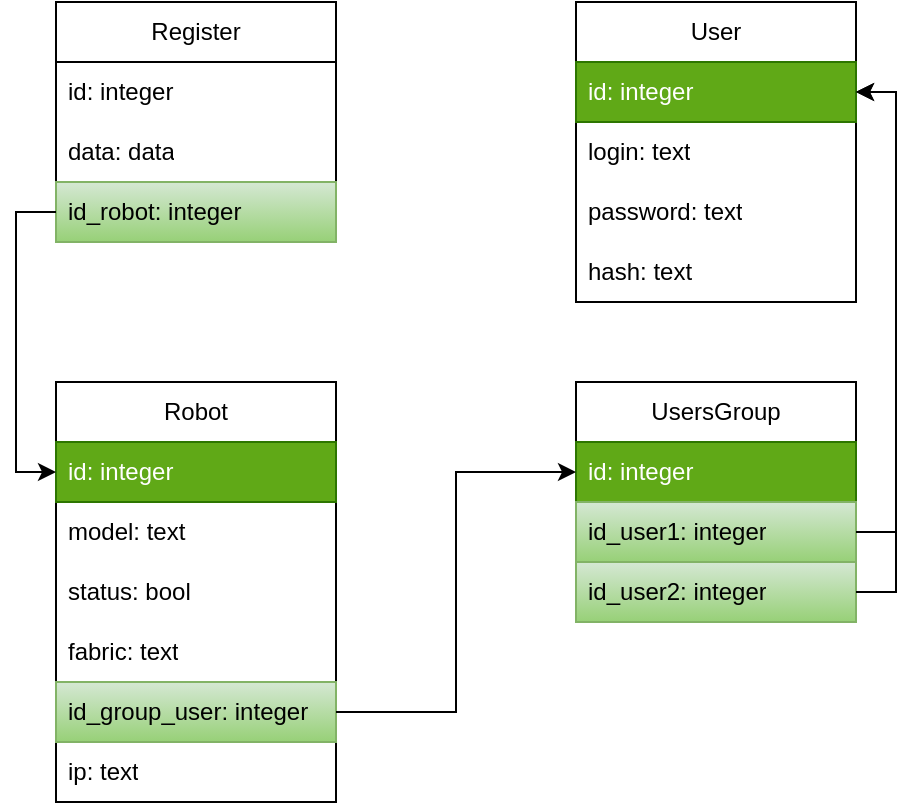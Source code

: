 <mxfile version="22.0.3" type="device">
  <diagram id="C5RBs43oDa-KdzZeNtuy" name="Page-1">
    <mxGraphModel dx="751" dy="430" grid="1" gridSize="10" guides="1" tooltips="1" connect="1" arrows="1" fold="1" page="1" pageScale="1" pageWidth="827" pageHeight="1169" math="0" shadow="0">
      <root>
        <mxCell id="WIyWlLk6GJQsqaUBKTNV-0" />
        <mxCell id="WIyWlLk6GJQsqaUBKTNV-1" parent="WIyWlLk6GJQsqaUBKTNV-0" />
        <mxCell id="JCpUbbrOPlsdDKjG56qE-0" value="Register" style="swimlane;fontStyle=0;childLayout=stackLayout;horizontal=1;startSize=30;horizontalStack=0;resizeParent=1;resizeParentMax=0;resizeLast=0;collapsible=1;marginBottom=0;whiteSpace=wrap;html=1;" parent="WIyWlLk6GJQsqaUBKTNV-1" vertex="1">
          <mxGeometry x="130" y="100" width="140" height="120" as="geometry" />
        </mxCell>
        <mxCell id="JCpUbbrOPlsdDKjG56qE-1" value="id: integer" style="text;strokeColor=none;fillColor=none;align=left;verticalAlign=middle;spacingLeft=4;spacingRight=4;overflow=hidden;points=[[0,0.5],[1,0.5]];portConstraint=eastwest;rotatable=0;whiteSpace=wrap;html=1;" parent="JCpUbbrOPlsdDKjG56qE-0" vertex="1">
          <mxGeometry y="30" width="140" height="30" as="geometry" />
        </mxCell>
        <mxCell id="JCpUbbrOPlsdDKjG56qE-2" value="data: data" style="text;strokeColor=none;fillColor=none;align=left;verticalAlign=middle;spacingLeft=4;spacingRight=4;overflow=hidden;points=[[0,0.5],[1,0.5]];portConstraint=eastwest;rotatable=0;whiteSpace=wrap;html=1;" parent="JCpUbbrOPlsdDKjG56qE-0" vertex="1">
          <mxGeometry y="60" width="140" height="30" as="geometry" />
        </mxCell>
        <mxCell id="JCpUbbrOPlsdDKjG56qE-3" value="id_robot: integer" style="text;strokeColor=#82b366;fillColor=#d5e8d4;align=left;verticalAlign=middle;spacingLeft=4;spacingRight=4;overflow=hidden;points=[[0,0.5],[1,0.5]];portConstraint=eastwest;rotatable=0;whiteSpace=wrap;html=1;gradientColor=#97d077;" parent="JCpUbbrOPlsdDKjG56qE-0" vertex="1">
          <mxGeometry y="90" width="140" height="30" as="geometry" />
        </mxCell>
        <mxCell id="VdWXeuWFE0WOrPrLUFgl-13" style="edgeStyle=orthogonalEdgeStyle;rounded=0;orthogonalLoop=1;jettySize=auto;html=1;exitX=1;exitY=0.5;exitDx=0;exitDy=0;" edge="1" parent="JCpUbbrOPlsdDKjG56qE-0" source="JCpUbbrOPlsdDKjG56qE-3" target="JCpUbbrOPlsdDKjG56qE-3">
          <mxGeometry relative="1" as="geometry" />
        </mxCell>
        <mxCell id="JCpUbbrOPlsdDKjG56qE-4" value="Robot" style="swimlane;fontStyle=0;childLayout=stackLayout;horizontal=1;startSize=30;horizontalStack=0;resizeParent=1;resizeParentMax=0;resizeLast=0;collapsible=1;marginBottom=0;whiteSpace=wrap;html=1;movable=1;resizable=1;rotatable=1;deletable=1;editable=1;locked=0;connectable=1;" parent="WIyWlLk6GJQsqaUBKTNV-1" vertex="1">
          <mxGeometry x="130" y="290" width="140" height="210" as="geometry" />
        </mxCell>
        <mxCell id="JCpUbbrOPlsdDKjG56qE-5" value="id: integer" style="text;strokeColor=#2D7600;fillColor=#60a917;align=left;verticalAlign=middle;spacingLeft=4;spacingRight=4;overflow=hidden;points=[[0,0.5],[1,0.5]];portConstraint=eastwest;rotatable=0;whiteSpace=wrap;html=1;fontColor=#ffffff;" parent="JCpUbbrOPlsdDKjG56qE-4" vertex="1">
          <mxGeometry y="30" width="140" height="30" as="geometry" />
        </mxCell>
        <mxCell id="JCpUbbrOPlsdDKjG56qE-6" value="model: text" style="text;strokeColor=none;fillColor=none;align=left;verticalAlign=middle;spacingLeft=4;spacingRight=4;overflow=hidden;points=[[0,0.5],[1,0.5]];portConstraint=eastwest;rotatable=0;whiteSpace=wrap;html=1;" parent="JCpUbbrOPlsdDKjG56qE-4" vertex="1">
          <mxGeometry y="60" width="140" height="30" as="geometry" />
        </mxCell>
        <mxCell id="JCpUbbrOPlsdDKjG56qE-7" value="status: bool" style="text;strokeColor=none;fillColor=none;align=left;verticalAlign=middle;spacingLeft=4;spacingRight=4;overflow=hidden;points=[[0,0.5],[1,0.5]];portConstraint=eastwest;rotatable=0;whiteSpace=wrap;html=1;" parent="JCpUbbrOPlsdDKjG56qE-4" vertex="1">
          <mxGeometry y="90" width="140" height="30" as="geometry" />
        </mxCell>
        <mxCell id="JCpUbbrOPlsdDKjG56qE-14" value="fabric: text" style="text;strokeColor=none;fillColor=none;align=left;verticalAlign=middle;spacingLeft=4;spacingRight=4;overflow=hidden;points=[[0,0.5],[1,0.5]];portConstraint=eastwest;rotatable=0;whiteSpace=wrap;html=1;" parent="JCpUbbrOPlsdDKjG56qE-4" vertex="1">
          <mxGeometry y="120" width="140" height="30" as="geometry" />
        </mxCell>
        <mxCell id="JCpUbbrOPlsdDKjG56qE-15" value="id_group_user: integer" style="text;strokeColor=#82b366;fillColor=#d5e8d4;align=left;verticalAlign=middle;spacingLeft=4;spacingRight=4;overflow=hidden;points=[[0,0.5],[1,0.5]];portConstraint=eastwest;rotatable=0;whiteSpace=wrap;html=1;gradientColor=#97d077;" parent="JCpUbbrOPlsdDKjG56qE-4" vertex="1">
          <mxGeometry y="150" width="140" height="30" as="geometry" />
        </mxCell>
        <mxCell id="JCpUbbrOPlsdDKjG56qE-16" value="ip: text" style="text;strokeColor=none;fillColor=none;align=left;verticalAlign=middle;spacingLeft=4;spacingRight=4;overflow=hidden;points=[[0,0.5],[1,0.5]];portConstraint=eastwest;rotatable=0;whiteSpace=wrap;html=1;" parent="JCpUbbrOPlsdDKjG56qE-4" vertex="1">
          <mxGeometry y="180" width="140" height="30" as="geometry" />
        </mxCell>
        <mxCell id="JCpUbbrOPlsdDKjG56qE-17" style="edgeStyle=orthogonalEdgeStyle;rounded=0;orthogonalLoop=1;jettySize=auto;html=1;exitX=0;exitY=0.5;exitDx=0;exitDy=0;entryX=0;entryY=0.5;entryDx=0;entryDy=0;" parent="WIyWlLk6GJQsqaUBKTNV-1" source="JCpUbbrOPlsdDKjG56qE-3" target="JCpUbbrOPlsdDKjG56qE-5" edge="1">
          <mxGeometry relative="1" as="geometry" />
        </mxCell>
        <mxCell id="VdWXeuWFE0WOrPrLUFgl-0" value="User" style="swimlane;fontStyle=0;childLayout=stackLayout;horizontal=1;startSize=30;horizontalStack=0;resizeParent=1;resizeParentMax=0;resizeLast=0;collapsible=1;marginBottom=0;whiteSpace=wrap;html=1;" vertex="1" parent="WIyWlLk6GJQsqaUBKTNV-1">
          <mxGeometry x="390" y="100" width="140" height="150" as="geometry" />
        </mxCell>
        <mxCell id="VdWXeuWFE0WOrPrLUFgl-1" value="id: integer" style="text;strokeColor=#2D7600;fillColor=#60a917;align=left;verticalAlign=middle;spacingLeft=4;spacingRight=4;overflow=hidden;points=[[0,0.5],[1,0.5]];portConstraint=eastwest;rotatable=0;whiteSpace=wrap;html=1;fontColor=#ffffff;" vertex="1" parent="VdWXeuWFE0WOrPrLUFgl-0">
          <mxGeometry y="30" width="140" height="30" as="geometry" />
        </mxCell>
        <mxCell id="VdWXeuWFE0WOrPrLUFgl-2" value="login: text" style="text;strokeColor=none;fillColor=none;align=left;verticalAlign=middle;spacingLeft=4;spacingRight=4;overflow=hidden;points=[[0,0.5],[1,0.5]];portConstraint=eastwest;rotatable=0;whiteSpace=wrap;html=1;" vertex="1" parent="VdWXeuWFE0WOrPrLUFgl-0">
          <mxGeometry y="60" width="140" height="30" as="geometry" />
        </mxCell>
        <mxCell id="VdWXeuWFE0WOrPrLUFgl-3" value="password: text" style="text;strokeColor=none;fillColor=none;align=left;verticalAlign=middle;spacingLeft=4;spacingRight=4;overflow=hidden;points=[[0,0.5],[1,0.5]];portConstraint=eastwest;rotatable=0;whiteSpace=wrap;html=1;" vertex="1" parent="VdWXeuWFE0WOrPrLUFgl-0">
          <mxGeometry y="90" width="140" height="30" as="geometry" />
        </mxCell>
        <mxCell id="VdWXeuWFE0WOrPrLUFgl-4" value="hash: text" style="text;strokeColor=none;fillColor=none;align=left;verticalAlign=middle;spacingLeft=4;spacingRight=4;overflow=hidden;points=[[0,0.5],[1,0.5]];portConstraint=eastwest;rotatable=0;whiteSpace=wrap;html=1;" vertex="1" parent="VdWXeuWFE0WOrPrLUFgl-0">
          <mxGeometry y="120" width="140" height="30" as="geometry" />
        </mxCell>
        <mxCell id="VdWXeuWFE0WOrPrLUFgl-5" value="UsersGroup" style="swimlane;fontStyle=0;childLayout=stackLayout;horizontal=1;startSize=30;horizontalStack=0;resizeParent=1;resizeParentMax=0;resizeLast=0;collapsible=1;marginBottom=0;whiteSpace=wrap;html=1;" vertex="1" parent="WIyWlLk6GJQsqaUBKTNV-1">
          <mxGeometry x="390" y="290" width="140" height="120" as="geometry" />
        </mxCell>
        <mxCell id="VdWXeuWFE0WOrPrLUFgl-6" value="id: integer" style="text;strokeColor=#2D7600;fillColor=#60a917;align=left;verticalAlign=middle;spacingLeft=4;spacingRight=4;overflow=hidden;points=[[0,0.5],[1,0.5]];portConstraint=eastwest;rotatable=0;whiteSpace=wrap;html=1;fontColor=#ffffff;" vertex="1" parent="VdWXeuWFE0WOrPrLUFgl-5">
          <mxGeometry y="30" width="140" height="30" as="geometry" />
        </mxCell>
        <mxCell id="VdWXeuWFE0WOrPrLUFgl-7" value="id_user1: integer" style="text;strokeColor=#82b366;fillColor=#d5e8d4;align=left;verticalAlign=middle;spacingLeft=4;spacingRight=4;overflow=hidden;points=[[0,0.5],[1,0.5]];portConstraint=eastwest;rotatable=0;whiteSpace=wrap;html=1;gradientColor=#97d077;" vertex="1" parent="VdWXeuWFE0WOrPrLUFgl-5">
          <mxGeometry y="60" width="140" height="30" as="geometry" />
        </mxCell>
        <mxCell id="VdWXeuWFE0WOrPrLUFgl-8" value="id_user2: integer" style="text;strokeColor=#82b366;fillColor=#d5e8d4;align=left;verticalAlign=middle;spacingLeft=4;spacingRight=4;overflow=hidden;points=[[0,0.5],[1,0.5]];portConstraint=eastwest;rotatable=0;whiteSpace=wrap;html=1;gradientColor=#97d077;" vertex="1" parent="VdWXeuWFE0WOrPrLUFgl-5">
          <mxGeometry y="90" width="140" height="30" as="geometry" />
        </mxCell>
        <mxCell id="VdWXeuWFE0WOrPrLUFgl-9" style="edgeStyle=orthogonalEdgeStyle;rounded=0;orthogonalLoop=1;jettySize=auto;html=1;exitX=1;exitY=0.5;exitDx=0;exitDy=0;entryX=0;entryY=0.5;entryDx=0;entryDy=0;" edge="1" parent="WIyWlLk6GJQsqaUBKTNV-1" source="JCpUbbrOPlsdDKjG56qE-15" target="VdWXeuWFE0WOrPrLUFgl-6">
          <mxGeometry relative="1" as="geometry">
            <mxPoint x="380" y="330" as="targetPoint" />
          </mxGeometry>
        </mxCell>
        <mxCell id="VdWXeuWFE0WOrPrLUFgl-10" style="edgeStyle=orthogonalEdgeStyle;rounded=0;orthogonalLoop=1;jettySize=auto;html=1;exitX=1;exitY=0.5;exitDx=0;exitDy=0;" edge="1" parent="WIyWlLk6GJQsqaUBKTNV-1" source="VdWXeuWFE0WOrPrLUFgl-7" target="VdWXeuWFE0WOrPrLUFgl-1">
          <mxGeometry relative="1" as="geometry" />
        </mxCell>
        <mxCell id="VdWXeuWFE0WOrPrLUFgl-12" style="edgeStyle=orthogonalEdgeStyle;rounded=0;orthogonalLoop=1;jettySize=auto;html=1;exitX=1;exitY=0.5;exitDx=0;exitDy=0;entryX=1;entryY=0.5;entryDx=0;entryDy=0;" edge="1" parent="WIyWlLk6GJQsqaUBKTNV-1" source="VdWXeuWFE0WOrPrLUFgl-8" target="VdWXeuWFE0WOrPrLUFgl-1">
          <mxGeometry relative="1" as="geometry" />
        </mxCell>
      </root>
    </mxGraphModel>
  </diagram>
</mxfile>
